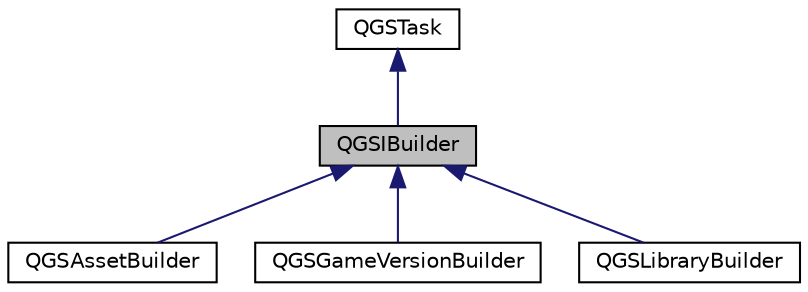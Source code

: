 digraph "QGSIBuilder"
{
  edge [fontname="Helvetica",fontsize="10",labelfontname="Helvetica",labelfontsize="10"];
  node [fontname="Helvetica",fontsize="10",shape=record];
  Node0 [label="QGSIBuilder",height=0.2,width=0.4,color="black", fillcolor="grey75", style="filled", fontcolor="black"];
  Node1 -> Node0 [dir="back",color="midnightblue",fontsize="10",style="solid",fontname="Helvetica"];
  Node1 [label="QGSTask",height=0.2,width=0.4,color="black", fillcolor="white", style="filled",URL="$class_q_g_s_task.html"];
  Node0 -> Node2 [dir="back",color="midnightblue",fontsize="10",style="solid",fontname="Helvetica"];
  Node2 [label="QGSAssetBuilder",height=0.2,width=0.4,color="black", fillcolor="white", style="filled",URL="$class_q_g_s_asset_builder.html"];
  Node0 -> Node3 [dir="back",color="midnightblue",fontsize="10",style="solid",fontname="Helvetica"];
  Node3 [label="QGSGameVersionBuilder",height=0.2,width=0.4,color="black", fillcolor="white", style="filled",URL="$class_q_g_s_game_version_builder.html"];
  Node0 -> Node4 [dir="back",color="midnightblue",fontsize="10",style="solid",fontname="Helvetica"];
  Node4 [label="QGSLibraryBuilder",height=0.2,width=0.4,color="black", fillcolor="white", style="filled",URL="$class_q_g_s_library_builder.html"];
}
